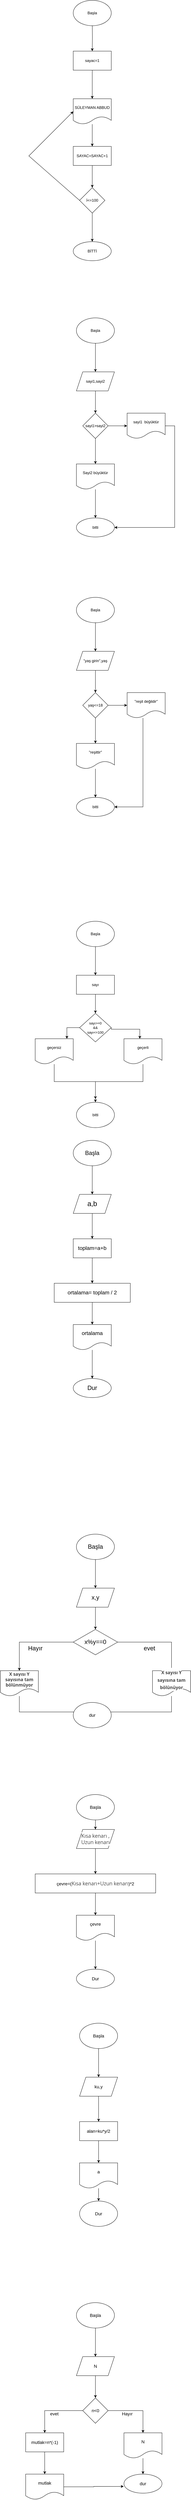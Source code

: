 <mxfile version="15.7.3" type="device"><diagram id="xLMn608fXzWNXhGQUUmx" name="Page-1"><mxGraphModel dx="1038" dy="641" grid="1" gridSize="10" guides="1" tooltips="1" connect="1" arrows="1" fold="1" page="1" pageScale="1" pageWidth="850" pageHeight="1100" math="0" shadow="0"><root><mxCell id="0"/><mxCell id="1" parent="0"/><mxCell id="UuWPLEUfHcq3NOJi95QB-3" value="" style="edgeStyle=orthogonalEdgeStyle;rounded=0;orthogonalLoop=1;jettySize=auto;html=1;" parent="1" target="UuWPLEUfHcq3NOJi95QB-2" edge="1"><mxGeometry relative="1" as="geometry"><mxPoint x="410" y="110" as="sourcePoint"/></mxGeometry></mxCell><mxCell id="UuWPLEUfHcq3NOJi95QB-5" value="" style="edgeStyle=orthogonalEdgeStyle;rounded=0;orthogonalLoop=1;jettySize=auto;html=1;" parent="1" source="UuWPLEUfHcq3NOJi95QB-2" target="UuWPLEUfHcq3NOJi95QB-4" edge="1"><mxGeometry relative="1" as="geometry"/></mxCell><mxCell id="UuWPLEUfHcq3NOJi95QB-2" value="sayac=1" style="whiteSpace=wrap;html=1;" parent="1" vertex="1"><mxGeometry x="350" y="200" width="120" height="60" as="geometry"/></mxCell><mxCell id="UuWPLEUfHcq3NOJi95QB-7" value="" style="edgeStyle=orthogonalEdgeStyle;rounded=0;orthogonalLoop=1;jettySize=auto;html=1;" parent="1" source="UuWPLEUfHcq3NOJi95QB-4" target="UuWPLEUfHcq3NOJi95QB-6" edge="1"><mxGeometry relative="1" as="geometry"/></mxCell><mxCell id="UuWPLEUfHcq3NOJi95QB-4" value="SÜLEYMAN ABBUD" style="shape=document;whiteSpace=wrap;html=1;boundedLbl=1;" parent="1" vertex="1"><mxGeometry x="350" y="350" width="120" height="80" as="geometry"/></mxCell><mxCell id="UuWPLEUfHcq3NOJi95QB-9" value="" style="edgeStyle=orthogonalEdgeStyle;rounded=0;orthogonalLoop=1;jettySize=auto;html=1;" parent="1" source="UuWPLEUfHcq3NOJi95QB-6" target="UuWPLEUfHcq3NOJi95QB-8" edge="1"><mxGeometry relative="1" as="geometry"/></mxCell><mxCell id="UuWPLEUfHcq3NOJi95QB-6" value="SAYAC=SAYAC+1" style="whiteSpace=wrap;html=1;" parent="1" vertex="1"><mxGeometry x="350" y="500" width="120" height="60" as="geometry"/></mxCell><mxCell id="UuWPLEUfHcq3NOJi95QB-11" value="" style="edgeStyle=orthogonalEdgeStyle;rounded=0;orthogonalLoop=1;jettySize=auto;html=1;" parent="1" source="UuWPLEUfHcq3NOJi95QB-8" target="UuWPLEUfHcq3NOJi95QB-10" edge="1"><mxGeometry relative="1" as="geometry"/></mxCell><mxCell id="UuWPLEUfHcq3NOJi95QB-8" value="İ&amp;lt;=100" style="rhombus;whiteSpace=wrap;html=1;" parent="1" vertex="1"><mxGeometry x="370" y="630" width="80" height="80" as="geometry"/></mxCell><mxCell id="UuWPLEUfHcq3NOJi95QB-10" value="BİTTİ" style="ellipse;whiteSpace=wrap;html=1;" parent="1" vertex="1"><mxGeometry x="350" y="800" width="120" height="60" as="geometry"/></mxCell><mxCell id="UuWPLEUfHcq3NOJi95QB-12" value="Başla" style="ellipse;whiteSpace=wrap;html=1;" parent="1" vertex="1"><mxGeometry x="350" y="40" width="120" height="80" as="geometry"/></mxCell><mxCell id="UuWPLEUfHcq3NOJi95QB-14" value="" style="endArrow=classic;html=1;rounded=0;exitX=0;exitY=0.5;exitDx=0;exitDy=0;entryX=0;entryY=0.5;entryDx=0;entryDy=0;" parent="1" source="UuWPLEUfHcq3NOJi95QB-8" target="UuWPLEUfHcq3NOJi95QB-4" edge="1"><mxGeometry width="50" height="50" relative="1" as="geometry"><mxPoint x="290" y="680" as="sourcePoint"/><mxPoint x="300" y="400" as="targetPoint"/><Array as="points"><mxPoint x="210" y="530"/></Array></mxGeometry></mxCell><mxCell id="UuWPLEUfHcq3NOJi95QB-21" value="" style="edgeStyle=orthogonalEdgeStyle;rounded=0;orthogonalLoop=1;jettySize=auto;html=1;" parent="1" source="UuWPLEUfHcq3NOJi95QB-19" target="UuWPLEUfHcq3NOJi95QB-20" edge="1"><mxGeometry relative="1" as="geometry"/></mxCell><mxCell id="UuWPLEUfHcq3NOJi95QB-19" value="Başla" style="ellipse;whiteSpace=wrap;html=1;" parent="1" vertex="1"><mxGeometry x="360" y="1040" width="120" height="80" as="geometry"/></mxCell><mxCell id="UuWPLEUfHcq3NOJi95QB-23" value="" style="edgeStyle=orthogonalEdgeStyle;rounded=0;orthogonalLoop=1;jettySize=auto;html=1;" parent="1" source="UuWPLEUfHcq3NOJi95QB-20" target="UuWPLEUfHcq3NOJi95QB-22" edge="1"><mxGeometry relative="1" as="geometry"/></mxCell><mxCell id="UuWPLEUfHcq3NOJi95QB-20" value="sayi1,sayi2" style="shape=parallelogram;perimeter=parallelogramPerimeter;whiteSpace=wrap;html=1;fixedSize=1;" parent="1" vertex="1"><mxGeometry x="360" y="1210" width="120" height="60" as="geometry"/></mxCell><mxCell id="UuWPLEUfHcq3NOJi95QB-25" value="" style="edgeStyle=orthogonalEdgeStyle;rounded=0;orthogonalLoop=1;jettySize=auto;html=1;" parent="1" source="UuWPLEUfHcq3NOJi95QB-22" target="UuWPLEUfHcq3NOJi95QB-24" edge="1"><mxGeometry relative="1" as="geometry"/></mxCell><mxCell id="UuWPLEUfHcq3NOJi95QB-27" value="" style="edgeStyle=orthogonalEdgeStyle;rounded=0;orthogonalLoop=1;jettySize=auto;html=1;" parent="1" source="UuWPLEUfHcq3NOJi95QB-22" target="UuWPLEUfHcq3NOJi95QB-26" edge="1"><mxGeometry relative="1" as="geometry"/></mxCell><mxCell id="UuWPLEUfHcq3NOJi95QB-22" value="sayi1&amp;gt;sayi2" style="rhombus;whiteSpace=wrap;html=1;" parent="1" vertex="1"><mxGeometry x="380" y="1340" width="80" height="80" as="geometry"/></mxCell><mxCell id="UuWPLEUfHcq3NOJi95QB-30" style="edgeStyle=orthogonalEdgeStyle;rounded=0;orthogonalLoop=1;jettySize=auto;html=1;entryX=1;entryY=0.5;entryDx=0;entryDy=0;" parent="1" source="UuWPLEUfHcq3NOJi95QB-24" target="UuWPLEUfHcq3NOJi95QB-28" edge="1"><mxGeometry relative="1" as="geometry"><mxPoint x="700" y="1700" as="targetPoint"/><Array as="points"><mxPoint x="670" y="1380"/><mxPoint x="670" y="1700"/></Array></mxGeometry></mxCell><mxCell id="UuWPLEUfHcq3NOJi95QB-24" value="sayi1&amp;nbsp; büyüktür" style="shape=document;whiteSpace=wrap;html=1;boundedLbl=1;" parent="1" vertex="1"><mxGeometry x="520" y="1340" width="120" height="80" as="geometry"/></mxCell><mxCell id="UuWPLEUfHcq3NOJi95QB-29" value="" style="edgeStyle=orthogonalEdgeStyle;rounded=0;orthogonalLoop=1;jettySize=auto;html=1;" parent="1" source="UuWPLEUfHcq3NOJi95QB-26" target="UuWPLEUfHcq3NOJi95QB-28" edge="1"><mxGeometry relative="1" as="geometry"/></mxCell><mxCell id="UuWPLEUfHcq3NOJi95QB-26" value="Sayi2 büyüktür" style="shape=document;whiteSpace=wrap;html=1;boundedLbl=1;" parent="1" vertex="1"><mxGeometry x="360" y="1500" width="120" height="80" as="geometry"/></mxCell><mxCell id="UuWPLEUfHcq3NOJi95QB-28" value="bitti" style="ellipse;whiteSpace=wrap;html=1;" parent="1" vertex="1"><mxGeometry x="360" y="1670" width="120" height="60" as="geometry"/></mxCell><mxCell id="UuWPLEUfHcq3NOJi95QB-33" value="" style="edgeStyle=orthogonalEdgeStyle;rounded=0;orthogonalLoop=1;jettySize=auto;html=1;" parent="1" source="UuWPLEUfHcq3NOJi95QB-31" target="UuWPLEUfHcq3NOJi95QB-32" edge="1"><mxGeometry relative="1" as="geometry"/></mxCell><mxCell id="UuWPLEUfHcq3NOJi95QB-31" value="Başla" style="ellipse;whiteSpace=wrap;html=1;" parent="1" vertex="1"><mxGeometry x="360" y="1920" width="120" height="80" as="geometry"/></mxCell><mxCell id="UuWPLEUfHcq3NOJi95QB-35" value="" style="edgeStyle=orthogonalEdgeStyle;rounded=0;orthogonalLoop=1;jettySize=auto;html=1;" parent="1" source="UuWPLEUfHcq3NOJi95QB-32" target="UuWPLEUfHcq3NOJi95QB-34" edge="1"><mxGeometry relative="1" as="geometry"/></mxCell><mxCell id="UuWPLEUfHcq3NOJi95QB-32" value="&quot;yaş girin&quot;,yaş" style="shape=parallelogram;perimeter=parallelogramPerimeter;whiteSpace=wrap;html=1;fixedSize=1;" parent="1" vertex="1"><mxGeometry x="360" y="2090" width="120" height="60" as="geometry"/></mxCell><mxCell id="UuWPLEUfHcq3NOJi95QB-37" value="" style="edgeStyle=orthogonalEdgeStyle;rounded=0;orthogonalLoop=1;jettySize=auto;html=1;" parent="1" source="UuWPLEUfHcq3NOJi95QB-34" target="UuWPLEUfHcq3NOJi95QB-36" edge="1"><mxGeometry relative="1" as="geometry"/></mxCell><mxCell id="UuWPLEUfHcq3NOJi95QB-39" value="" style="edgeStyle=orthogonalEdgeStyle;rounded=0;orthogonalLoop=1;jettySize=auto;html=1;" parent="1" source="UuWPLEUfHcq3NOJi95QB-34" target="UuWPLEUfHcq3NOJi95QB-38" edge="1"><mxGeometry relative="1" as="geometry"/></mxCell><mxCell id="UuWPLEUfHcq3NOJi95QB-34" value="yaş&amp;lt;=18" style="rhombus;whiteSpace=wrap;html=1;" parent="1" vertex="1"><mxGeometry x="380" y="2220" width="80" height="80" as="geometry"/></mxCell><mxCell id="UuWPLEUfHcq3NOJi95QB-42" value="" style="edgeStyle=orthogonalEdgeStyle;rounded=0;orthogonalLoop=1;jettySize=auto;html=1;" parent="1" source="UuWPLEUfHcq3NOJi95QB-36" target="UuWPLEUfHcq3NOJi95QB-41" edge="1"><mxGeometry relative="1" as="geometry"/></mxCell><mxCell id="UuWPLEUfHcq3NOJi95QB-36" value="&quot;reşittir&quot;" style="shape=document;whiteSpace=wrap;html=1;boundedLbl=1;" parent="1" vertex="1"><mxGeometry x="360" y="2380" width="120" height="80" as="geometry"/></mxCell><mxCell id="UuWPLEUfHcq3NOJi95QB-40" style="edgeStyle=orthogonalEdgeStyle;rounded=0;orthogonalLoop=1;jettySize=auto;html=1;" parent="1" source="UuWPLEUfHcq3NOJi95QB-38" target="UuWPLEUfHcq3NOJi95QB-41" edge="1"><mxGeometry relative="1" as="geometry"><mxPoint x="580" y="2600" as="targetPoint"/><Array as="points"><mxPoint x="570" y="2580"/></Array></mxGeometry></mxCell><mxCell id="UuWPLEUfHcq3NOJi95QB-38" value="&quot;reşit değildir&quot;" style="shape=document;whiteSpace=wrap;html=1;boundedLbl=1;" parent="1" vertex="1"><mxGeometry x="520" y="2220" width="120" height="80" as="geometry"/></mxCell><mxCell id="UuWPLEUfHcq3NOJi95QB-41" value="bitti" style="ellipse;whiteSpace=wrap;html=1;" parent="1" vertex="1"><mxGeometry x="360" y="2550" width="120" height="60" as="geometry"/></mxCell><mxCell id="UuWPLEUfHcq3NOJi95QB-45" value="" style="edgeStyle=orthogonalEdgeStyle;rounded=0;orthogonalLoop=1;jettySize=auto;html=1;" parent="1" source="UuWPLEUfHcq3NOJi95QB-43" target="UuWPLEUfHcq3NOJi95QB-44" edge="1"><mxGeometry relative="1" as="geometry"/></mxCell><mxCell id="UuWPLEUfHcq3NOJi95QB-43" value="Başla" style="ellipse;whiteSpace=wrap;html=1;" parent="1" vertex="1"><mxGeometry x="360" y="2940" width="120" height="80" as="geometry"/></mxCell><mxCell id="UuWPLEUfHcq3NOJi95QB-49" value="" style="edgeStyle=orthogonalEdgeStyle;rounded=0;orthogonalLoop=1;jettySize=auto;html=1;" parent="1" source="UuWPLEUfHcq3NOJi95QB-44" target="UuWPLEUfHcq3NOJi95QB-48" edge="1"><mxGeometry relative="1" as="geometry"/></mxCell><mxCell id="UuWPLEUfHcq3NOJi95QB-44" value="sayı" style="whiteSpace=wrap;html=1;" parent="1" vertex="1"><mxGeometry x="360" y="3110" width="120" height="60" as="geometry"/></mxCell><mxCell id="UuWPLEUfHcq3NOJi95QB-50" style="edgeStyle=orthogonalEdgeStyle;rounded=0;orthogonalLoop=1;jettySize=auto;html=1;exitX=1;exitY=0.5;exitDx=0;exitDy=0;" parent="1" source="UuWPLEUfHcq3NOJi95QB-48" target="UuWPLEUfHcq3NOJi95QB-51" edge="1"><mxGeometry relative="1" as="geometry"><mxPoint x="570" y="3350" as="targetPoint"/><Array as="points"><mxPoint x="560" y="3280"/></Array></mxGeometry></mxCell><mxCell id="UuWPLEUfHcq3NOJi95QB-52" style="edgeStyle=orthogonalEdgeStyle;rounded=0;orthogonalLoop=1;jettySize=auto;html=1;exitX=0;exitY=0.5;exitDx=0;exitDy=0;" parent="1" source="UuWPLEUfHcq3NOJi95QB-48" target="UuWPLEUfHcq3NOJi95QB-53" edge="1"><mxGeometry relative="1" as="geometry"><mxPoint x="290" y="3320" as="targetPoint"/><Array as="points"><mxPoint x="330" y="3280"/><mxPoint x="330" y="3280"/></Array></mxGeometry></mxCell><mxCell id="UuWPLEUfHcq3NOJi95QB-48" value="&lt;font style=&quot;font-size: 11px&quot;&gt;sayı&amp;gt;=0&lt;br&gt;&amp;amp;&amp;amp;&lt;br&gt;sayı&amp;lt;=100&lt;/font&gt;" style="rhombus;whiteSpace=wrap;html=1;strokeWidth=1;" parent="1" vertex="1"><mxGeometry x="370" y="3230" width="100" height="90" as="geometry"/></mxCell><mxCell id="UuWPLEUfHcq3NOJi95QB-58" style="edgeStyle=orthogonalEdgeStyle;rounded=0;orthogonalLoop=1;jettySize=auto;html=1;" parent="1" source="UuWPLEUfHcq3NOJi95QB-51" edge="1"><mxGeometry relative="1" as="geometry"><mxPoint x="420" y="3500" as="targetPoint"/><Array as="points"><mxPoint x="570" y="3445"/><mxPoint x="420" y="3445"/><mxPoint x="420" y="3500"/></Array></mxGeometry></mxCell><mxCell id="UuWPLEUfHcq3NOJi95QB-51" value="geçerli" style="shape=document;whiteSpace=wrap;html=1;boundedLbl=1;" parent="1" vertex="1"><mxGeometry x="510" y="3310" width="120" height="80" as="geometry"/></mxCell><mxCell id="UuWPLEUfHcq3NOJi95QB-57" style="edgeStyle=orthogonalEdgeStyle;rounded=0;orthogonalLoop=1;jettySize=auto;html=1;" parent="1" source="UuWPLEUfHcq3NOJi95QB-53" edge="1"><mxGeometry relative="1" as="geometry"><mxPoint x="420" y="3510" as="targetPoint"/><Array as="points"><mxPoint x="290" y="3445"/><mxPoint x="420" y="3445"/><mxPoint x="420" y="3500"/></Array></mxGeometry></mxCell><mxCell id="UuWPLEUfHcq3NOJi95QB-53" value="geçersiz" style="shape=document;whiteSpace=wrap;html=1;boundedLbl=1;" parent="1" vertex="1"><mxGeometry x="230" y="3310" width="120" height="80" as="geometry"/></mxCell><mxCell id="UuWPLEUfHcq3NOJi95QB-59" value="bitti" style="ellipse;whiteSpace=wrap;html=1;" parent="1" vertex="1"><mxGeometry x="360" y="3510" width="120" height="80" as="geometry"/></mxCell><mxCell id="APvFFOi8-unCGzOALtz9-3" value="" style="edgeStyle=orthogonalEdgeStyle;rounded=0;orthogonalLoop=1;jettySize=auto;html=1;" edge="1" parent="1" source="APvFFOi8-unCGzOALtz9-1" target="APvFFOi8-unCGzOALtz9-2"><mxGeometry relative="1" as="geometry"/></mxCell><mxCell id="APvFFOi8-unCGzOALtz9-1" value="&lt;font style=&quot;font-size: 18px&quot;&gt;Başla&lt;/font&gt;" style="ellipse;whiteSpace=wrap;html=1;" vertex="1" parent="1"><mxGeometry x="350" y="3630" width="120" height="80" as="geometry"/></mxCell><mxCell id="APvFFOi8-unCGzOALtz9-5" value="" style="edgeStyle=orthogonalEdgeStyle;rounded=0;orthogonalLoop=1;jettySize=auto;html=1;" edge="1" parent="1" source="APvFFOi8-unCGzOALtz9-2" target="APvFFOi8-unCGzOALtz9-4"><mxGeometry relative="1" as="geometry"/></mxCell><mxCell id="APvFFOi8-unCGzOALtz9-2" value="&lt;font style=&quot;font-size: 22px&quot;&gt;a,b&lt;/font&gt;" style="shape=parallelogram;perimeter=parallelogramPerimeter;whiteSpace=wrap;html=1;fixedSize=1;" vertex="1" parent="1"><mxGeometry x="350" y="3800" width="120" height="60" as="geometry"/></mxCell><mxCell id="APvFFOi8-unCGzOALtz9-7" value="" style="edgeStyle=orthogonalEdgeStyle;rounded=0;orthogonalLoop=1;jettySize=auto;html=1;" edge="1" parent="1" source="APvFFOi8-unCGzOALtz9-4" target="APvFFOi8-unCGzOALtz9-6"><mxGeometry relative="1" as="geometry"/></mxCell><mxCell id="APvFFOi8-unCGzOALtz9-4" value="&lt;font style=&quot;font-size: 17px&quot;&gt;toplam=a+b&lt;/font&gt;" style="whiteSpace=wrap;html=1;" vertex="1" parent="1"><mxGeometry x="350" y="3940" width="120" height="60" as="geometry"/></mxCell><mxCell id="APvFFOi8-unCGzOALtz9-10" value="" style="edgeStyle=orthogonalEdgeStyle;rounded=0;orthogonalLoop=1;jettySize=auto;html=1;" edge="1" parent="1" source="APvFFOi8-unCGzOALtz9-6" target="APvFFOi8-unCGzOALtz9-9"><mxGeometry relative="1" as="geometry"/></mxCell><mxCell id="APvFFOi8-unCGzOALtz9-6" value="&lt;font style=&quot;font-size: 17px&quot;&gt;ortalama= toplam / 2&lt;/font&gt;" style="whiteSpace=wrap;html=1;" vertex="1" parent="1"><mxGeometry x="290" y="4080" width="240" height="60" as="geometry"/></mxCell><mxCell id="APvFFOi8-unCGzOALtz9-12" value="" style="edgeStyle=orthogonalEdgeStyle;rounded=0;orthogonalLoop=1;jettySize=auto;html=1;" edge="1" parent="1" source="APvFFOi8-unCGzOALtz9-9" target="APvFFOi8-unCGzOALtz9-11"><mxGeometry relative="1" as="geometry"/></mxCell><mxCell id="APvFFOi8-unCGzOALtz9-9" value="&lt;font style=&quot;font-size: 17px&quot;&gt;ortalama&lt;/font&gt;" style="shape=document;whiteSpace=wrap;html=1;boundedLbl=1;" vertex="1" parent="1"><mxGeometry x="350" y="4210" width="120" height="80" as="geometry"/></mxCell><mxCell id="APvFFOi8-unCGzOALtz9-11" value="&lt;font style=&quot;font-size: 19px&quot;&gt;Dur&lt;/font&gt;" style="ellipse;whiteSpace=wrap;html=1;" vertex="1" parent="1"><mxGeometry x="350" y="4380" width="120" height="60" as="geometry"/></mxCell><mxCell id="APvFFOi8-unCGzOALtz9-15" value="" style="edgeStyle=orthogonalEdgeStyle;rounded=0;orthogonalLoop=1;jettySize=auto;html=1;fontSize=19;" edge="1" parent="1" source="APvFFOi8-unCGzOALtz9-13" target="APvFFOi8-unCGzOALtz9-14"><mxGeometry relative="1" as="geometry"/></mxCell><mxCell id="APvFFOi8-unCGzOALtz9-13" value="Başla" style="ellipse;whiteSpace=wrap;html=1;fontSize=19;" vertex="1" parent="1"><mxGeometry x="360" y="4870" width="120" height="80" as="geometry"/></mxCell><mxCell id="APvFFOi8-unCGzOALtz9-17" value="" style="edgeStyle=orthogonalEdgeStyle;rounded=0;orthogonalLoop=1;jettySize=auto;html=1;fontSize=19;" edge="1" parent="1" source="APvFFOi8-unCGzOALtz9-14" target="APvFFOi8-unCGzOALtz9-16"><mxGeometry relative="1" as="geometry"/></mxCell><mxCell id="APvFFOi8-unCGzOALtz9-14" value="x,y" style="shape=parallelogram;perimeter=parallelogramPerimeter;whiteSpace=wrap;html=1;fixedSize=1;fontSize=19;" vertex="1" parent="1"><mxGeometry x="360" y="5040" width="120" height="60" as="geometry"/></mxCell><mxCell id="APvFFOi8-unCGzOALtz9-19" style="edgeStyle=orthogonalEdgeStyle;rounded=0;orthogonalLoop=1;jettySize=auto;html=1;fontSize=19;" edge="1" parent="1" source="APvFFOi8-unCGzOALtz9-16" target="APvFFOi8-unCGzOALtz9-24"><mxGeometry relative="1" as="geometry"><mxPoint x="180" y="5340" as="targetPoint"/><Array as="points"><mxPoint x="210" y="5210"/><mxPoint x="210" y="5210"/></Array></mxGeometry></mxCell><mxCell id="APvFFOi8-unCGzOALtz9-20" style="edgeStyle=orthogonalEdgeStyle;rounded=0;orthogonalLoop=1;jettySize=auto;html=1;fontSize=19;" edge="1" parent="1" source="APvFFOi8-unCGzOALtz9-16" target="APvFFOi8-unCGzOALtz9-23"><mxGeometry relative="1" as="geometry"><mxPoint x="660" y="5340" as="targetPoint"/><Array as="points"><mxPoint x="630" y="5210"/><mxPoint x="630" y="5210"/></Array></mxGeometry></mxCell><mxCell id="APvFFOi8-unCGzOALtz9-16" value="x%y==0" style="rhombus;whiteSpace=wrap;html=1;fontSize=19;" vertex="1" parent="1"><mxGeometry x="350" y="5170" width="140" height="80" as="geometry"/></mxCell><mxCell id="APvFFOi8-unCGzOALtz9-21" value="Hayır" style="text;html=1;align=center;verticalAlign=middle;resizable=0;points=[];autosize=1;strokeColor=none;fillColor=none;fontSize=19;" vertex="1" parent="1"><mxGeometry x="200" y="5215" width="60" height="30" as="geometry"/></mxCell><mxCell id="APvFFOi8-unCGzOALtz9-22" value="evet" style="text;html=1;align=center;verticalAlign=middle;resizable=0;points=[];autosize=1;strokeColor=none;fillColor=none;fontSize=19;" vertex="1" parent="1"><mxGeometry x="565" y="5215" width="50" height="30" as="geometry"/></mxCell><mxCell id="APvFFOi8-unCGzOALtz9-25" style="edgeStyle=orthogonalEdgeStyle;rounded=0;orthogonalLoop=1;jettySize=auto;html=1;fontSize=14;" edge="1" parent="1" source="APvFFOi8-unCGzOALtz9-23"><mxGeometry relative="1" as="geometry"><mxPoint x="420" y="5430" as="targetPoint"/><Array as="points"><mxPoint x="660" y="5420"/><mxPoint x="660" y="5420"/></Array></mxGeometry></mxCell><mxCell id="APvFFOi8-unCGzOALtz9-23" value="&lt;span style=&quot;box-sizing: border-box ; border: 0px ; margin: 0px ; outline: 0px ; padding: 0px ; vertical-align: baseline ; font-weight: 700 ; color: rgb(68 , 68 , 68) ; font-family: &amp;#34;open sans&amp;#34; ; background-color: rgb(255 , 255 , 255)&quot;&gt;&lt;font style=&quot;font-size: 14px&quot;&gt;X sayısı Y sayısına tam bölünüyor&lt;/font&gt;&lt;/span&gt;" style="shape=document;whiteSpace=wrap;html=1;boundedLbl=1;fontSize=19;" vertex="1" parent="1"><mxGeometry x="600" y="5300" width="120" height="80" as="geometry"/></mxCell><mxCell id="APvFFOi8-unCGzOALtz9-26" style="edgeStyle=orthogonalEdgeStyle;rounded=0;orthogonalLoop=1;jettySize=auto;html=1;fontSize=14;" edge="1" parent="1" source="APvFFOi8-unCGzOALtz9-24"><mxGeometry relative="1" as="geometry"><mxPoint x="360" y="5440" as="targetPoint"/><Array as="points"><mxPoint x="180" y="5430"/><mxPoint x="410" y="5430"/></Array></mxGeometry></mxCell><mxCell id="APvFFOi8-unCGzOALtz9-24" value="&lt;span style=&quot;box-sizing: border-box ; border: 0px ; margin: 0px ; outline: 0px ; padding: 0px ; vertical-align: baseline ; font-weight: 700 ; color: rgb(68 , 68 , 68) ; font-family: &amp;#34;open sans&amp;#34; ; background-color: rgb(255 , 255 , 255)&quot;&gt;&lt;font style=&quot;font-size: 14px&quot;&gt;X sayısı Y sayısına tam bölünmüyor&lt;/font&gt;&lt;/span&gt;" style="shape=document;whiteSpace=wrap;html=1;boundedLbl=1;fontSize=14;" vertex="1" parent="1"><mxGeometry x="120" y="5300" width="120" height="80" as="geometry"/></mxCell><mxCell id="APvFFOi8-unCGzOALtz9-27" value="dur" style="ellipse;whiteSpace=wrap;html=1;fontSize=14;" vertex="1" parent="1"><mxGeometry x="350" y="5400" width="120" height="80" as="geometry"/></mxCell><mxCell id="APvFFOi8-unCGzOALtz9-30" value="" style="edgeStyle=orthogonalEdgeStyle;rounded=0;orthogonalLoop=1;jettySize=auto;html=1;fontSize=14;" edge="1" parent="1" source="APvFFOi8-unCGzOALtz9-28" target="APvFFOi8-unCGzOALtz9-29"><mxGeometry relative="1" as="geometry"/></mxCell><mxCell id="APvFFOi8-unCGzOALtz9-28" value="Başla" style="ellipse;whiteSpace=wrap;html=1;fontSize=14;" vertex="1" parent="1"><mxGeometry x="360" y="5690" width="120" height="80" as="geometry"/></mxCell><mxCell id="APvFFOi8-unCGzOALtz9-32" value="" style="edgeStyle=orthogonalEdgeStyle;rounded=0;orthogonalLoop=1;jettySize=auto;html=1;fontSize=14;" edge="1" parent="1" source="APvFFOi8-unCGzOALtz9-29" target="APvFFOi8-unCGzOALtz9-31"><mxGeometry relative="1" as="geometry"/></mxCell><mxCell id="APvFFOi8-unCGzOALtz9-29" value="&lt;span style=&quot;color: rgb(68 , 68 , 68) ; font-family: &amp;#34;open sans&amp;#34; ; font-size: 16px ; background-color: rgb(255 , 255 , 255)&quot;&gt;Kısa kenarı ,&lt;br&gt;&lt;/span&gt;&lt;span style=&quot;color: rgb(68 , 68 , 68) ; font-family: &amp;#34;open sans&amp;#34; ; font-size: 16px ; background-color: rgb(255 , 255 , 255)&quot;&gt;Uzun kenarı&lt;/span&gt;&lt;span style=&quot;color: rgb(68 , 68 , 68) ; font-family: &amp;#34;open sans&amp;#34; ; font-size: 16px ; background-color: rgb(255 , 255 , 255)&quot;&gt;&lt;br&gt;&lt;/span&gt;" style="shape=parallelogram;perimeter=parallelogramPerimeter;whiteSpace=wrap;html=1;fixedSize=1;fontSize=14;" vertex="1" parent="1"><mxGeometry x="360" y="5800" width="120" height="60" as="geometry"/></mxCell><mxCell id="APvFFOi8-unCGzOALtz9-34" value="" style="edgeStyle=orthogonalEdgeStyle;rounded=0;orthogonalLoop=1;jettySize=auto;html=1;fontSize=14;" edge="1" parent="1" source="APvFFOi8-unCGzOALtz9-31" target="APvFFOi8-unCGzOALtz9-33"><mxGeometry relative="1" as="geometry"/></mxCell><mxCell id="APvFFOi8-unCGzOALtz9-31" value="çevre=(&lt;span style=&quot;color: rgb(68 , 68 , 68) ; font-family: &amp;#34;open sans&amp;#34; ; font-size: 16px ; background-color: rgb(255 , 255 , 255)&quot;&gt;Kısa kenarı+&lt;/span&gt;&lt;span style=&quot;color: rgb(68 , 68 , 68) ; font-family: &amp;#34;open sans&amp;#34; ; font-size: 16px ; background-color: rgb(255 , 255 , 255)&quot;&gt;Uzun kenarı&lt;/span&gt;)*2" style="whiteSpace=wrap;html=1;fontSize=14;" vertex="1" parent="1"><mxGeometry x="230" y="5940" width="380" height="60" as="geometry"/></mxCell><mxCell id="APvFFOi8-unCGzOALtz9-36" value="" style="edgeStyle=orthogonalEdgeStyle;rounded=0;orthogonalLoop=1;jettySize=auto;html=1;fontSize=14;" edge="1" parent="1" source="APvFFOi8-unCGzOALtz9-33" target="APvFFOi8-unCGzOALtz9-35"><mxGeometry relative="1" as="geometry"/></mxCell><mxCell id="APvFFOi8-unCGzOALtz9-33" value="çevre" style="shape=document;whiteSpace=wrap;html=1;boundedLbl=1;fontSize=14;" vertex="1" parent="1"><mxGeometry x="360" y="6070" width="120" height="80" as="geometry"/></mxCell><mxCell id="APvFFOi8-unCGzOALtz9-35" value="Dur" style="ellipse;whiteSpace=wrap;html=1;fontSize=14;" vertex="1" parent="1"><mxGeometry x="360" y="6240" width="120" height="60" as="geometry"/></mxCell><mxCell id="APvFFOi8-unCGzOALtz9-40" value="" style="edgeStyle=orthogonalEdgeStyle;rounded=0;orthogonalLoop=1;jettySize=auto;html=1;fontSize=14;" edge="1" parent="1" source="APvFFOi8-unCGzOALtz9-38" target="APvFFOi8-unCGzOALtz9-39"><mxGeometry relative="1" as="geometry"/></mxCell><mxCell id="APvFFOi8-unCGzOALtz9-38" value="Başla" style="ellipse;whiteSpace=wrap;html=1;fontSize=14;" vertex="1" parent="1"><mxGeometry x="370" y="6410" width="120" height="80" as="geometry"/></mxCell><mxCell id="APvFFOi8-unCGzOALtz9-42" value="" style="edgeStyle=orthogonalEdgeStyle;rounded=0;orthogonalLoop=1;jettySize=auto;html=1;fontSize=14;" edge="1" parent="1" source="APvFFOi8-unCGzOALtz9-39" target="APvFFOi8-unCGzOALtz9-41"><mxGeometry relative="1" as="geometry"/></mxCell><mxCell id="APvFFOi8-unCGzOALtz9-39" value="ku,y" style="shape=parallelogram;perimeter=parallelogramPerimeter;whiteSpace=wrap;html=1;fixedSize=1;fontSize=14;" vertex="1" parent="1"><mxGeometry x="370" y="6580" width="120" height="60" as="geometry"/></mxCell><mxCell id="APvFFOi8-unCGzOALtz9-44" value="" style="edgeStyle=orthogonalEdgeStyle;rounded=0;orthogonalLoop=1;jettySize=auto;html=1;fontSize=14;" edge="1" parent="1" source="APvFFOi8-unCGzOALtz9-41" target="APvFFOi8-unCGzOALtz9-43"><mxGeometry relative="1" as="geometry"/></mxCell><mxCell id="APvFFOi8-unCGzOALtz9-41" value="alan=ku*y/2" style="whiteSpace=wrap;html=1;fontSize=14;" vertex="1" parent="1"><mxGeometry x="370" y="6720" width="120" height="60" as="geometry"/></mxCell><mxCell id="APvFFOi8-unCGzOALtz9-46" value="" style="edgeStyle=orthogonalEdgeStyle;rounded=0;orthogonalLoop=1;jettySize=auto;html=1;fontSize=14;" edge="1" parent="1" source="APvFFOi8-unCGzOALtz9-43" target="APvFFOi8-unCGzOALtz9-47"><mxGeometry relative="1" as="geometry"><mxPoint x="430" y="7010" as="targetPoint"/></mxGeometry></mxCell><mxCell id="APvFFOi8-unCGzOALtz9-43" value="a" style="shape=document;whiteSpace=wrap;html=1;boundedLbl=1;fontSize=14;" vertex="1" parent="1"><mxGeometry x="370" y="6850" width="120" height="80" as="geometry"/></mxCell><mxCell id="APvFFOi8-unCGzOALtz9-47" value="Dur" style="ellipse;whiteSpace=wrap;html=1;fontSize=14;" vertex="1" parent="1"><mxGeometry x="370" y="6970" width="120" height="80" as="geometry"/></mxCell><mxCell id="APvFFOi8-unCGzOALtz9-50" value="" style="edgeStyle=orthogonalEdgeStyle;rounded=0;orthogonalLoop=1;jettySize=auto;html=1;fontSize=14;" edge="1" parent="1" source="APvFFOi8-unCGzOALtz9-48" target="APvFFOi8-unCGzOALtz9-49"><mxGeometry relative="1" as="geometry"/></mxCell><mxCell id="APvFFOi8-unCGzOALtz9-48" value="Başla" style="ellipse;whiteSpace=wrap;html=1;fontSize=14;" vertex="1" parent="1"><mxGeometry x="360" y="7290" width="120" height="80" as="geometry"/></mxCell><mxCell id="APvFFOi8-unCGzOALtz9-52" value="" style="edgeStyle=orthogonalEdgeStyle;rounded=0;orthogonalLoop=1;jettySize=auto;html=1;fontSize=14;" edge="1" parent="1" source="APvFFOi8-unCGzOALtz9-49" target="APvFFOi8-unCGzOALtz9-51"><mxGeometry relative="1" as="geometry"/></mxCell><mxCell id="APvFFOi8-unCGzOALtz9-49" value="N" style="shape=parallelogram;perimeter=parallelogramPerimeter;whiteSpace=wrap;html=1;fixedSize=1;fontSize=14;" vertex="1" parent="1"><mxGeometry x="360" y="7460" width="120" height="60" as="geometry"/></mxCell><mxCell id="APvFFOi8-unCGzOALtz9-53" style="edgeStyle=orthogonalEdgeStyle;rounded=0;orthogonalLoop=1;jettySize=auto;html=1;fontSize=14;" edge="1" parent="1" source="APvFFOi8-unCGzOALtz9-51" target="APvFFOi8-unCGzOALtz9-54"><mxGeometry relative="1" as="geometry"><mxPoint x="280" y="7690" as="targetPoint"/></mxGeometry></mxCell><mxCell id="APvFFOi8-unCGzOALtz9-58" style="edgeStyle=orthogonalEdgeStyle;rounded=0;orthogonalLoop=1;jettySize=auto;html=1;fontSize=14;" edge="1" parent="1" source="APvFFOi8-unCGzOALtz9-51" target="APvFFOi8-unCGzOALtz9-59"><mxGeometry relative="1" as="geometry"><mxPoint x="600" y="7700" as="targetPoint"/></mxGeometry></mxCell><mxCell id="APvFFOi8-unCGzOALtz9-51" value="n&amp;lt;0" style="rhombus;whiteSpace=wrap;html=1;fontSize=14;" vertex="1" parent="1"><mxGeometry x="380" y="7590" width="80" height="80" as="geometry"/></mxCell><mxCell id="APvFFOi8-unCGzOALtz9-57" value="" style="edgeStyle=orthogonalEdgeStyle;rounded=0;orthogonalLoop=1;jettySize=auto;html=1;fontSize=14;" edge="1" parent="1" source="APvFFOi8-unCGzOALtz9-54" target="APvFFOi8-unCGzOALtz9-56"><mxGeometry relative="1" as="geometry"/></mxCell><mxCell id="APvFFOi8-unCGzOALtz9-54" value="mutlak=n*(-1)" style="rounded=0;whiteSpace=wrap;html=1;fontSize=14;" vertex="1" parent="1"><mxGeometry x="200" y="7700" width="120" height="60" as="geometry"/></mxCell><mxCell id="APvFFOi8-unCGzOALtz9-55" value="evet" style="text;html=1;align=center;verticalAlign=middle;resizable=0;points=[];autosize=1;strokeColor=none;fillColor=none;fontSize=14;" vertex="1" parent="1"><mxGeometry x="270" y="7630" width="40" height="20" as="geometry"/></mxCell><mxCell id="APvFFOi8-unCGzOALtz9-62" style="edgeStyle=orthogonalEdgeStyle;rounded=0;orthogonalLoop=1;jettySize=auto;html=1;entryX=-0.007;entryY=0.647;entryDx=0;entryDy=0;entryPerimeter=0;fontSize=14;" edge="1" parent="1" source="APvFFOi8-unCGzOALtz9-56" target="APvFFOi8-unCGzOALtz9-60"><mxGeometry relative="1" as="geometry"/></mxCell><mxCell id="APvFFOi8-unCGzOALtz9-56" value="mutlak" style="shape=document;whiteSpace=wrap;html=1;boundedLbl=1;rounded=0;fontSize=14;" vertex="1" parent="1"><mxGeometry x="200" y="7830" width="120" height="80" as="geometry"/></mxCell><mxCell id="APvFFOi8-unCGzOALtz9-61" value="" style="edgeStyle=orthogonalEdgeStyle;rounded=0;orthogonalLoop=1;jettySize=auto;html=1;fontSize=14;" edge="1" parent="1" source="APvFFOi8-unCGzOALtz9-59" target="APvFFOi8-unCGzOALtz9-60"><mxGeometry relative="1" as="geometry"/></mxCell><mxCell id="APvFFOi8-unCGzOALtz9-59" value="N" style="shape=document;whiteSpace=wrap;html=1;boundedLbl=1;fontSize=14;" vertex="1" parent="1"><mxGeometry x="510" y="7700" width="120" height="80" as="geometry"/></mxCell><mxCell id="APvFFOi8-unCGzOALtz9-60" value="dur" style="ellipse;whiteSpace=wrap;html=1;fontSize=14;" vertex="1" parent="1"><mxGeometry x="510" y="7830" width="120" height="60" as="geometry"/></mxCell><mxCell id="APvFFOi8-unCGzOALtz9-63" value="Hayır" style="text;html=1;align=center;verticalAlign=middle;resizable=0;points=[];autosize=1;strokeColor=none;fillColor=none;fontSize=14;" vertex="1" parent="1"><mxGeometry x="495" y="7630" width="50" height="20" as="geometry"/></mxCell></root></mxGraphModel></diagram></mxfile>